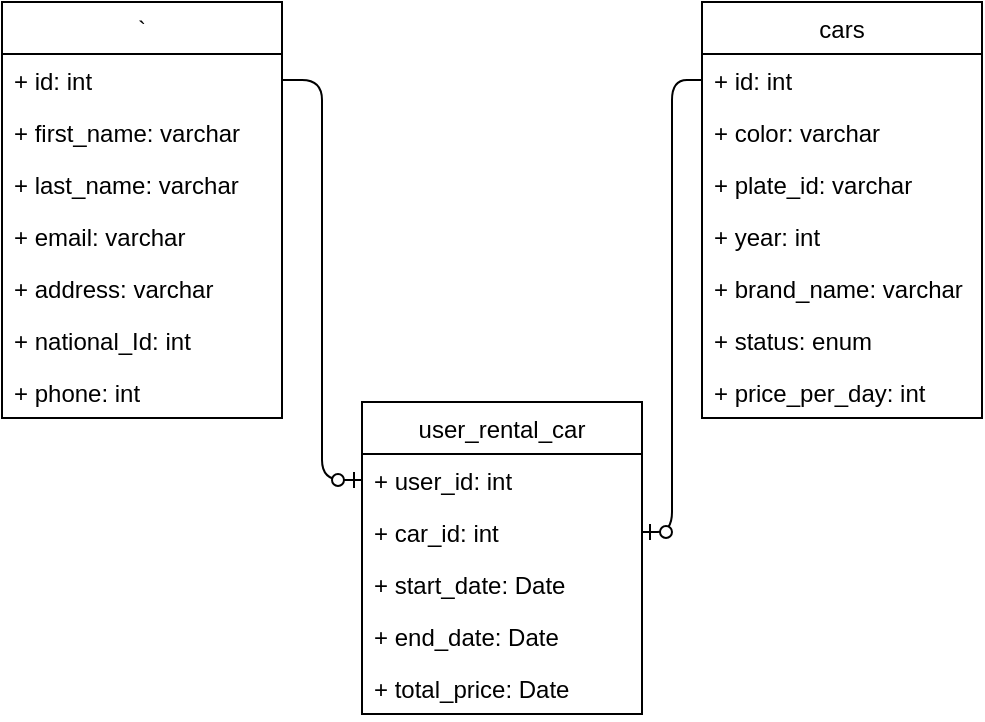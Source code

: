 <mxfile version="14.5.8" type="github">
  <diagram id="z2N8T_xAFxBubLX40wT5" name="Page-1">
    <mxGraphModel dx="619" dy="358" grid="1" gridSize="10" guides="1" tooltips="1" connect="1" arrows="1" fold="1" page="1" pageScale="1" pageWidth="850" pageHeight="1100" math="0" shadow="0">
      <root>
        <mxCell id="0" />
        <mxCell id="1" parent="0" />
        <mxCell id="fXjskKeTM7oSaxzFdO6_-5" value="`" style="swimlane;fontStyle=0;childLayout=stackLayout;horizontal=1;startSize=26;fillColor=none;horizontalStack=0;resizeParent=1;resizeParentMax=0;resizeLast=0;collapsible=1;marginBottom=0;" vertex="1" parent="1">
          <mxGeometry x="20" y="310" width="140" height="208" as="geometry" />
        </mxCell>
        <mxCell id="fXjskKeTM7oSaxzFdO6_-6" value="+ id: int" style="text;strokeColor=none;fillColor=none;align=left;verticalAlign=top;spacingLeft=4;spacingRight=4;overflow=hidden;rotatable=0;points=[[0,0.5],[1,0.5]];portConstraint=eastwest;" vertex="1" parent="fXjskKeTM7oSaxzFdO6_-5">
          <mxGeometry y="26" width="140" height="26" as="geometry" />
        </mxCell>
        <mxCell id="fXjskKeTM7oSaxzFdO6_-31" value="+ first_name: varchar" style="text;strokeColor=none;fillColor=none;align=left;verticalAlign=top;spacingLeft=4;spacingRight=4;overflow=hidden;rotatable=0;points=[[0,0.5],[1,0.5]];portConstraint=eastwest;" vertex="1" parent="fXjskKeTM7oSaxzFdO6_-5">
          <mxGeometry y="52" width="140" height="26" as="geometry" />
        </mxCell>
        <mxCell id="fXjskKeTM7oSaxzFdO6_-7" value="+ last_name: varchar" style="text;strokeColor=none;fillColor=none;align=left;verticalAlign=top;spacingLeft=4;spacingRight=4;overflow=hidden;rotatable=0;points=[[0,0.5],[1,0.5]];portConstraint=eastwest;" vertex="1" parent="fXjskKeTM7oSaxzFdO6_-5">
          <mxGeometry y="78" width="140" height="26" as="geometry" />
        </mxCell>
        <mxCell id="fXjskKeTM7oSaxzFdO6_-8" value="+ email: varchar" style="text;strokeColor=none;fillColor=none;align=left;verticalAlign=top;spacingLeft=4;spacingRight=4;overflow=hidden;rotatable=0;points=[[0,0.5],[1,0.5]];portConstraint=eastwest;" vertex="1" parent="fXjskKeTM7oSaxzFdO6_-5">
          <mxGeometry y="104" width="140" height="26" as="geometry" />
        </mxCell>
        <mxCell id="fXjskKeTM7oSaxzFdO6_-9" value="+ address: varchar" style="text;strokeColor=none;fillColor=none;align=left;verticalAlign=top;spacingLeft=4;spacingRight=4;overflow=hidden;rotatable=0;points=[[0,0.5],[1,0.5]];portConstraint=eastwest;" vertex="1" parent="fXjskKeTM7oSaxzFdO6_-5">
          <mxGeometry y="130" width="140" height="26" as="geometry" />
        </mxCell>
        <mxCell id="fXjskKeTM7oSaxzFdO6_-10" value="+ national_Id: int" style="text;strokeColor=none;fillColor=none;align=left;verticalAlign=top;spacingLeft=4;spacingRight=4;overflow=hidden;rotatable=0;points=[[0,0.5],[1,0.5]];portConstraint=eastwest;" vertex="1" parent="fXjskKeTM7oSaxzFdO6_-5">
          <mxGeometry y="156" width="140" height="26" as="geometry" />
        </mxCell>
        <mxCell id="fXjskKeTM7oSaxzFdO6_-11" value="+ phone: int" style="text;strokeColor=none;fillColor=none;align=left;verticalAlign=top;spacingLeft=4;spacingRight=4;overflow=hidden;rotatable=0;points=[[0,0.5],[1,0.5]];portConstraint=eastwest;" vertex="1" parent="fXjskKeTM7oSaxzFdO6_-5">
          <mxGeometry y="182" width="140" height="26" as="geometry" />
        </mxCell>
        <mxCell id="fXjskKeTM7oSaxzFdO6_-12" value="cars" style="swimlane;fontStyle=0;childLayout=stackLayout;horizontal=1;startSize=26;fillColor=none;horizontalStack=0;resizeParent=1;resizeParentMax=0;resizeLast=0;collapsible=1;marginBottom=0;" vertex="1" parent="1">
          <mxGeometry x="370" y="310" width="140" height="208" as="geometry" />
        </mxCell>
        <mxCell id="fXjskKeTM7oSaxzFdO6_-13" value="+ id: int" style="text;strokeColor=none;fillColor=none;align=left;verticalAlign=top;spacingLeft=4;spacingRight=4;overflow=hidden;rotatable=0;points=[[0,0.5],[1,0.5]];portConstraint=eastwest;" vertex="1" parent="fXjskKeTM7oSaxzFdO6_-12">
          <mxGeometry y="26" width="140" height="26" as="geometry" />
        </mxCell>
        <mxCell id="fXjskKeTM7oSaxzFdO6_-35" value="+ color: varchar" style="text;strokeColor=none;fillColor=none;align=left;verticalAlign=top;spacingLeft=4;spacingRight=4;overflow=hidden;rotatable=0;points=[[0,0.5],[1,0.5]];portConstraint=eastwest;" vertex="1" parent="fXjskKeTM7oSaxzFdO6_-12">
          <mxGeometry y="52" width="140" height="26" as="geometry" />
        </mxCell>
        <mxCell id="fXjskKeTM7oSaxzFdO6_-16" value="+ plate_id: varchar" style="text;strokeColor=none;fillColor=none;align=left;verticalAlign=top;spacingLeft=4;spacingRight=4;overflow=hidden;rotatable=0;points=[[0,0.5],[1,0.5]];portConstraint=eastwest;" vertex="1" parent="fXjskKeTM7oSaxzFdO6_-12">
          <mxGeometry y="78" width="140" height="26" as="geometry" />
        </mxCell>
        <mxCell id="fXjskKeTM7oSaxzFdO6_-17" value="+ year: int" style="text;strokeColor=none;fillColor=none;align=left;verticalAlign=top;spacingLeft=4;spacingRight=4;overflow=hidden;rotatable=0;points=[[0,0.5],[1,0.5]];portConstraint=eastwest;" vertex="1" parent="fXjskKeTM7oSaxzFdO6_-12">
          <mxGeometry y="104" width="140" height="26" as="geometry" />
        </mxCell>
        <mxCell id="fXjskKeTM7oSaxzFdO6_-18" value="+ brand_name: varchar" style="text;strokeColor=none;fillColor=none;align=left;verticalAlign=top;spacingLeft=4;spacingRight=4;overflow=hidden;rotatable=0;points=[[0,0.5],[1,0.5]];portConstraint=eastwest;" vertex="1" parent="fXjskKeTM7oSaxzFdO6_-12">
          <mxGeometry y="130" width="140" height="26" as="geometry" />
        </mxCell>
        <mxCell id="fXjskKeTM7oSaxzFdO6_-19" value="+ status: enum" style="text;strokeColor=none;fillColor=none;align=left;verticalAlign=top;spacingLeft=4;spacingRight=4;overflow=hidden;rotatable=0;points=[[0,0.5],[1,0.5]];portConstraint=eastwest;" vertex="1" parent="fXjskKeTM7oSaxzFdO6_-12">
          <mxGeometry y="156" width="140" height="26" as="geometry" />
        </mxCell>
        <mxCell id="fXjskKeTM7oSaxzFdO6_-20" value="+ price_per_day: int" style="text;strokeColor=none;fillColor=none;align=left;verticalAlign=top;spacingLeft=4;spacingRight=4;overflow=hidden;rotatable=0;points=[[0,0.5],[1,0.5]];portConstraint=eastwest;" vertex="1" parent="fXjskKeTM7oSaxzFdO6_-12">
          <mxGeometry y="182" width="140" height="26" as="geometry" />
        </mxCell>
        <mxCell id="fXjskKeTM7oSaxzFdO6_-24" value="user_rental_car" style="swimlane;fontStyle=0;childLayout=stackLayout;horizontal=1;startSize=26;fillColor=none;horizontalStack=0;resizeParent=1;resizeParentMax=0;resizeLast=0;collapsible=1;marginBottom=0;" vertex="1" parent="1">
          <mxGeometry x="200" y="510" width="140" height="156" as="geometry" />
        </mxCell>
        <mxCell id="fXjskKeTM7oSaxzFdO6_-25" value="+ user_id: int" style="text;strokeColor=none;fillColor=none;align=left;verticalAlign=top;spacingLeft=4;spacingRight=4;overflow=hidden;rotatable=0;points=[[0,0.5],[1,0.5]];portConstraint=eastwest;" vertex="1" parent="fXjskKeTM7oSaxzFdO6_-24">
          <mxGeometry y="26" width="140" height="26" as="geometry" />
        </mxCell>
        <mxCell id="fXjskKeTM7oSaxzFdO6_-26" value="+ car_id: int" style="text;strokeColor=none;fillColor=none;align=left;verticalAlign=top;spacingLeft=4;spacingRight=4;overflow=hidden;rotatable=0;points=[[0,0.5],[1,0.5]];portConstraint=eastwest;" vertex="1" parent="fXjskKeTM7oSaxzFdO6_-24">
          <mxGeometry y="52" width="140" height="26" as="geometry" />
        </mxCell>
        <mxCell id="fXjskKeTM7oSaxzFdO6_-27" value="+ start_date: Date" style="text;strokeColor=none;fillColor=none;align=left;verticalAlign=top;spacingLeft=4;spacingRight=4;overflow=hidden;rotatable=0;points=[[0,0.5],[1,0.5]];portConstraint=eastwest;" vertex="1" parent="fXjskKeTM7oSaxzFdO6_-24">
          <mxGeometry y="78" width="140" height="26" as="geometry" />
        </mxCell>
        <mxCell id="fXjskKeTM7oSaxzFdO6_-28" value="+ end_date: Date" style="text;strokeColor=none;fillColor=none;align=left;verticalAlign=top;spacingLeft=4;spacingRight=4;overflow=hidden;rotatable=0;points=[[0,0.5],[1,0.5]];portConstraint=eastwest;" vertex="1" parent="fXjskKeTM7oSaxzFdO6_-24">
          <mxGeometry y="104" width="140" height="26" as="geometry" />
        </mxCell>
        <mxCell id="fXjskKeTM7oSaxzFdO6_-41" value="+ total_price: Date" style="text;strokeColor=none;fillColor=none;align=left;verticalAlign=top;spacingLeft=4;spacingRight=4;overflow=hidden;rotatable=0;points=[[0,0.5],[1,0.5]];portConstraint=eastwest;" vertex="1" parent="fXjskKeTM7oSaxzFdO6_-24">
          <mxGeometry y="130" width="140" height="26" as="geometry" />
        </mxCell>
        <mxCell id="fXjskKeTM7oSaxzFdO6_-38" value="" style="edgeStyle=orthogonalEdgeStyle;fontSize=12;html=1;endArrow=ERzeroToOne;endFill=1;entryX=1;entryY=0.5;entryDx=0;entryDy=0;exitX=0;exitY=0.5;exitDx=0;exitDy=0;" edge="1" parent="1" source="fXjskKeTM7oSaxzFdO6_-13" target="fXjskKeTM7oSaxzFdO6_-26">
          <mxGeometry width="100" height="100" relative="1" as="geometry">
            <mxPoint x="260" y="530" as="sourcePoint" />
            <mxPoint x="360" y="430" as="targetPoint" />
          </mxGeometry>
        </mxCell>
        <mxCell id="fXjskKeTM7oSaxzFdO6_-39" value="" style="edgeStyle=orthogonalEdgeStyle;fontSize=12;html=1;endArrow=ERzeroToOne;endFill=1;entryX=0;entryY=0.5;entryDx=0;entryDy=0;exitX=1;exitY=0.5;exitDx=0;exitDy=0;" edge="1" parent="1" source="fXjskKeTM7oSaxzFdO6_-6" target="fXjskKeTM7oSaxzFdO6_-25">
          <mxGeometry width="100" height="100" relative="1" as="geometry">
            <mxPoint x="260" y="297.02" as="sourcePoint" />
            <mxPoint x="220" y="531.02" as="targetPoint" />
          </mxGeometry>
        </mxCell>
      </root>
    </mxGraphModel>
  </diagram>
</mxfile>
